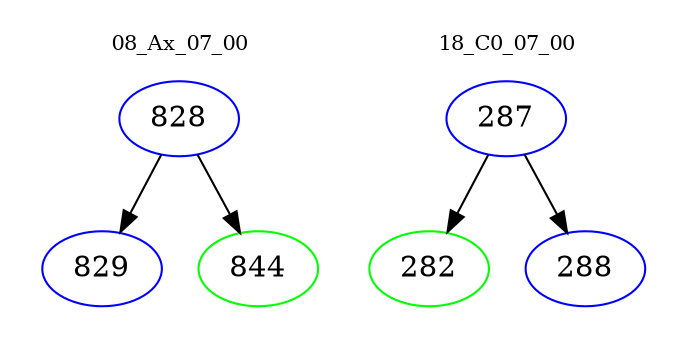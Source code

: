 digraph{
subgraph cluster_0 {
color = white
label = "08_Ax_07_00";
fontsize=10;
T0_828 [label="828", color="blue"]
T0_828 -> T0_829 [color="black"]
T0_829 [label="829", color="blue"]
T0_828 -> T0_844 [color="black"]
T0_844 [label="844", color="green"]
}
subgraph cluster_1 {
color = white
label = "18_C0_07_00";
fontsize=10;
T1_287 [label="287", color="blue"]
T1_287 -> T1_282 [color="black"]
T1_282 [label="282", color="green"]
T1_287 -> T1_288 [color="black"]
T1_288 [label="288", color="blue"]
}
}
